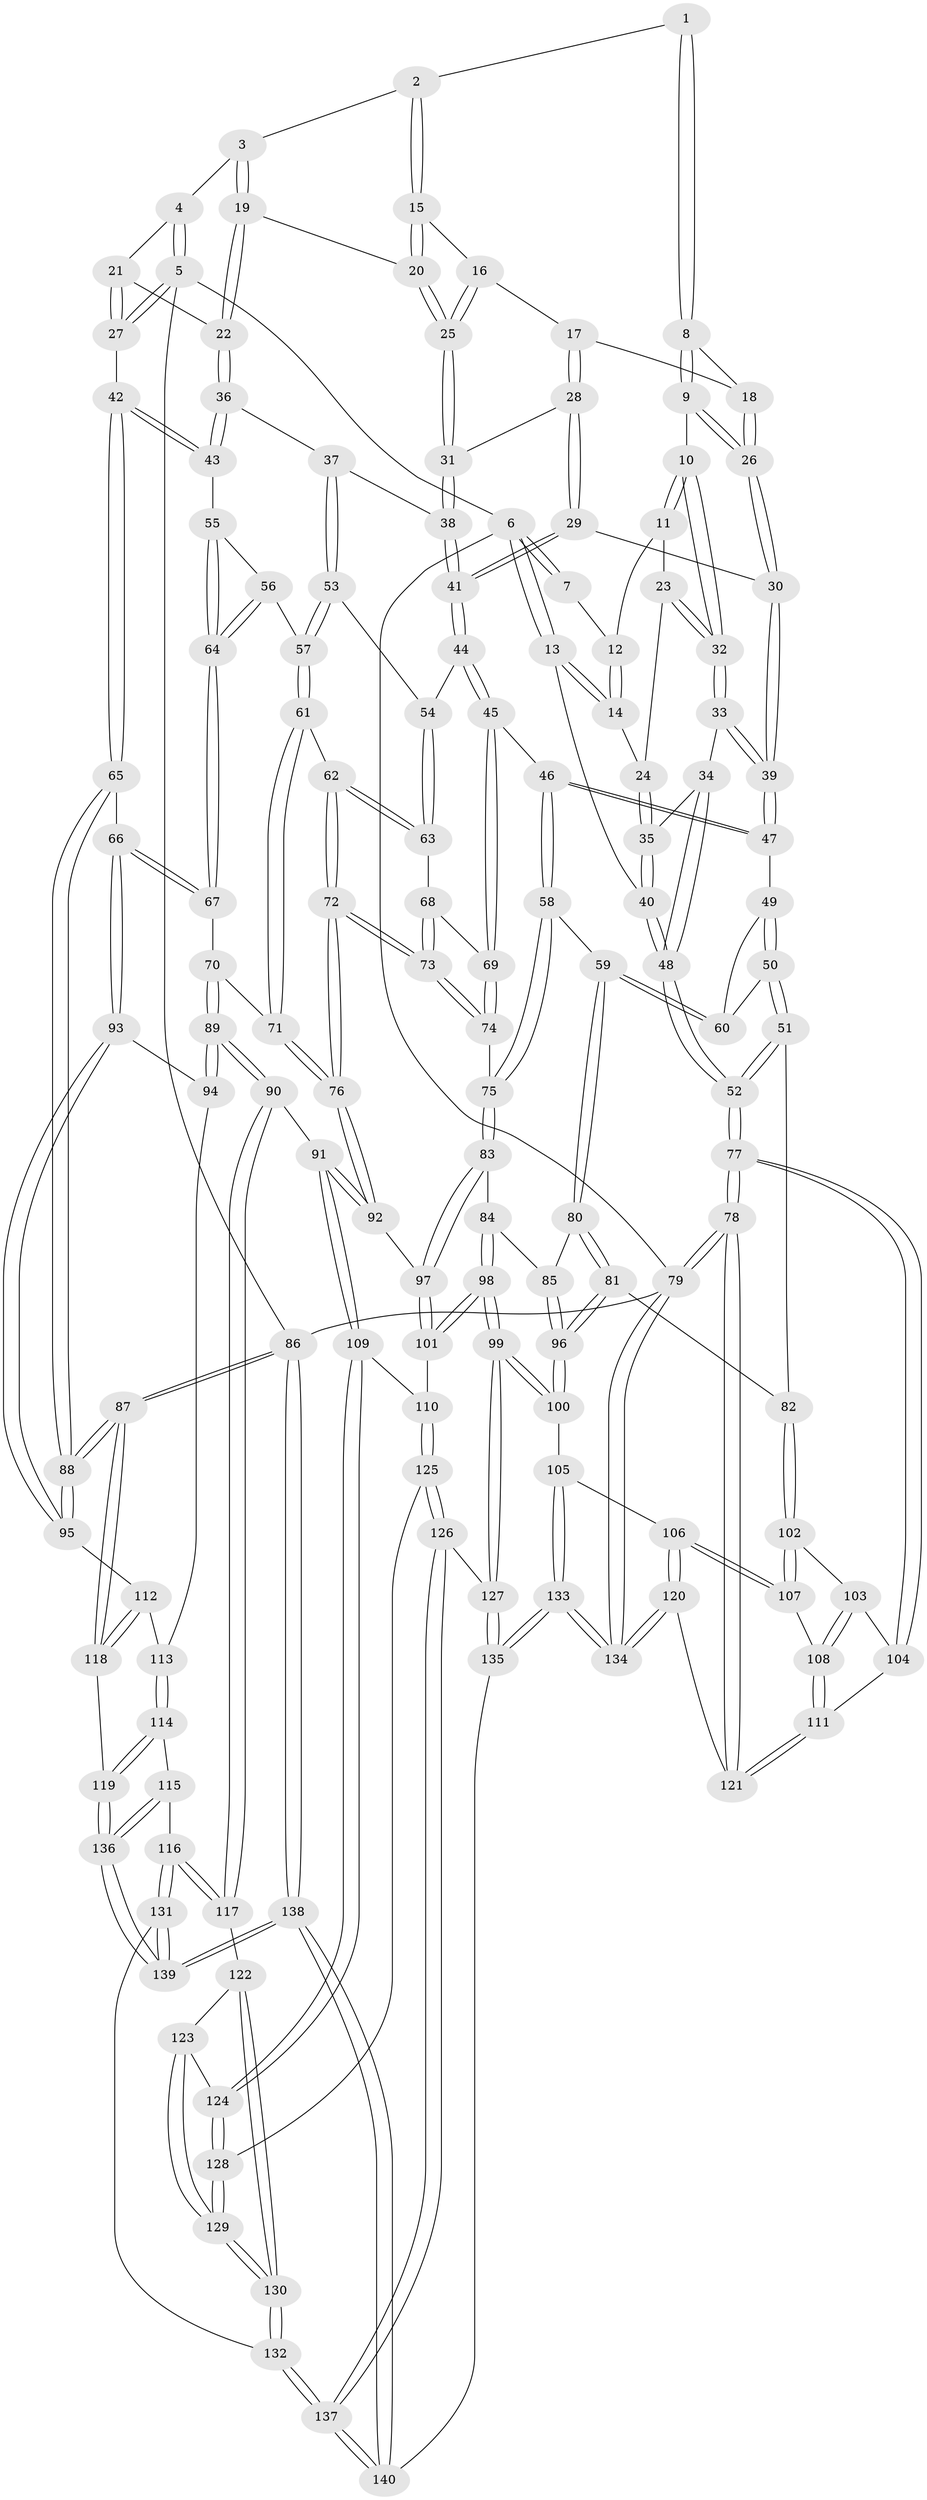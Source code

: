 // Generated by graph-tools (version 1.1) at 2025/11/02/27/25 16:11:54]
// undirected, 140 vertices, 347 edges
graph export_dot {
graph [start="1"]
  node [color=gray90,style=filled];
  1 [pos="+0.3751715905579368+0"];
  2 [pos="+0.5809053599131135+0"];
  3 [pos="+0.7625558514930518+0"];
  4 [pos="+0.863439429573428+0"];
  5 [pos="+1+0"];
  6 [pos="+0+0"];
  7 [pos="+0.14468668885594935+0"];
  8 [pos="+0.34346935246980365+0"];
  9 [pos="+0.29614351057742705+0.09144470499229217"];
  10 [pos="+0.259548839824493+0.09968649069501037"];
  11 [pos="+0.14171917246305887+0.031199615423485344"];
  12 [pos="+0.12787323196593095+0"];
  13 [pos="+0+0.12230242461801506"];
  14 [pos="+0+0.09215407254286953"];
  15 [pos="+0.5704994503993476+0"];
  16 [pos="+0.5586238604165789+0.002685374453569068"];
  17 [pos="+0.48948020569678796+0.09096431710751493"];
  18 [pos="+0.44087425549103115+0.08813391168186252"];
  19 [pos="+0.7289191966797107+0.1128899247391319"];
  20 [pos="+0.6862393395442732+0.11272243948787276"];
  21 [pos="+0.8327354195031214+0.10536161513852546"];
  22 [pos="+0.785778608543074+0.20442455557698797"];
  23 [pos="+0.10847758918433108+0.09460043997398443"];
  24 [pos="+0.06203499943608591+0.11208453889836724"];
  25 [pos="+0.6089343613333663+0.126928657324993"];
  26 [pos="+0.35835497926099363+0.17311254207794977"];
  27 [pos="+1+0.06510161544889291"];
  28 [pos="+0.4927488390985951+0.1723431698725659"];
  29 [pos="+0.3992026791852611+0.2294508741594147"];
  30 [pos="+0.3704776586231582+0.20588971887210558"];
  31 [pos="+0.5903259434177625+0.19978501157174108"];
  32 [pos="+0.17461308892040997+0.20576340385811032"];
  33 [pos="+0.16608044876501632+0.24525560541514235"];
  34 [pos="+0.12903534536851763+0.24814816216765376"];
  35 [pos="+0.07375723621200646+0.1890635222712194"];
  36 [pos="+0.7930582367143021+0.24419260258655148"];
  37 [pos="+0.6677199462091307+0.28172463709905676"];
  38 [pos="+0.6007618818990202+0.22024936368872455"];
  39 [pos="+0.19870066676059944+0.27842480938159786"];
  40 [pos="+0+0.16051728362996587"];
  41 [pos="+0.42472346743860856+0.32994185604847237"];
  42 [pos="+1+0.2564407742638433"];
  43 [pos="+0.8433900004430361+0.27042546140752877"];
  44 [pos="+0.42441842082746534+0.345418591606377"];
  45 [pos="+0.41158530278572436+0.3578428296191011"];
  46 [pos="+0.3827830096780284+0.3778308605619727"];
  47 [pos="+0.21276430255697712+0.3290181110455587"];
  48 [pos="+0+0.4238226070182665"];
  49 [pos="+0.20872091736679027+0.33862696851795215"];
  50 [pos="+0.0818778702976793+0.4563135049643844"];
  51 [pos="+0.007072029484162848+0.4947416945106552"];
  52 [pos="+0+0.440749082861551"];
  53 [pos="+0.6514522007333268+0.3168993682882446"];
  54 [pos="+0.46126234706133346+0.3600793844659038"];
  55 [pos="+0.8169134366423209+0.38701290849611086"];
  56 [pos="+0.6753436309396315+0.399164110508975"];
  57 [pos="+0.6509220505461988+0.3883272024354717"];
  58 [pos="+0.3355584171965765+0.49565964953297886"];
  59 [pos="+0.2890301412493739+0.5110351548823542"];
  60 [pos="+0.24808923536564506+0.4712684370843803"];
  61 [pos="+0.6392898650338585+0.4115648360197812"];
  62 [pos="+0.5570203822700017+0.43869469095235486"];
  63 [pos="+0.5215978705729164+0.42580935070608084"];
  64 [pos="+0.8065152426525748+0.4803772126466987"];
  65 [pos="+1+0.2791747142633108"];
  66 [pos="+0.8269009046880506+0.5189481941856288"];
  67 [pos="+0.8123982834466953+0.5096892611202501"];
  68 [pos="+0.510367672553501+0.45274913420080276"];
  69 [pos="+0.47430547495469955+0.5136059656898636"];
  70 [pos="+0.745822826792906+0.5324295502824727"];
  71 [pos="+0.6640663942370159+0.5290530120177583"];
  72 [pos="+0.5712649740923283+0.6019237953988165"];
  73 [pos="+0.560145829078035+0.600219849852033"];
  74 [pos="+0.4652381312772868+0.5897416232754346"];
  75 [pos="+0.4495354110152884+0.5936456626993641"];
  76 [pos="+0.5748130051286129+0.6035513112632974"];
  77 [pos="+0+0.7139095013024193"];
  78 [pos="+0+1"];
  79 [pos="+0+1"];
  80 [pos="+0.25915932686133986+0.5530697570214225"];
  81 [pos="+0.17482046991882133+0.5973971204276711"];
  82 [pos="+0.11889664715267691+0.5995794042604794"];
  83 [pos="+0.4420243468135996+0.6056106422043922"];
  84 [pos="+0.4136774441395283+0.635554595315417"];
  85 [pos="+0.31444809376639593+0.6445767395934653"];
  86 [pos="+1+1"];
  87 [pos="+1+0.7207495883686676"];
  88 [pos="+1+0.7128625795011412"];
  89 [pos="+0.7103440912773424+0.7289884450115859"];
  90 [pos="+0.6706887841125325+0.7441815386698601"];
  91 [pos="+0.6469464540660522+0.7344833944302102"];
  92 [pos="+0.6158987047206004+0.6940089260410257"];
  93 [pos="+0.8993308214160933+0.6361782654001737"];
  94 [pos="+0.7622521219522452+0.7232343304076126"];
  95 [pos="+1+0.673730795024269"];
  96 [pos="+0.27223718726754137+0.7196919496699484"];
  97 [pos="+0.4816134443505887+0.7322275443369504"];
  98 [pos="+0.37144485287959195+0.8033365639456634"];
  99 [pos="+0.3209664929475846+0.8326438903887609"];
  100 [pos="+0.279836494045738+0.8170094200183692"];
  101 [pos="+0.43118760392946276+0.8010641678897357"];
  102 [pos="+0.10814596374868149+0.6997213833075634"];
  103 [pos="+0+0.738909846880622"];
  104 [pos="+0+0.7422281678566057"];
  105 [pos="+0.25416985765287486+0.8210241987749818"];
  106 [pos="+0.22442048661630018+0.8207384205695231"];
  107 [pos="+0.15107425868480182+0.7846299551871946"];
  108 [pos="+0.10539470488519563+0.809249470126856"];
  109 [pos="+0.5378207866743969+0.819820563444024"];
  110 [pos="+0.4960237326818579+0.8246171835666347"];
  111 [pos="+0.06164889965794321+0.8384283541955082"];
  112 [pos="+0.8548485720231866+0.7901828191048573"];
  113 [pos="+0.8119039748301757+0.785113027294695"];
  114 [pos="+0.8213877440369958+0.8288290469422528"];
  115 [pos="+0.7594361216010244+0.8934280548331056"];
  116 [pos="+0.7449610186927363+0.8993409562405065"];
  117 [pos="+0.6851895160066047+0.8183944247446552"];
  118 [pos="+0.9246395264025791+0.8780631776562113"];
  119 [pos="+0.9197412574823295+0.882129051460616"];
  120 [pos="+0.10039821888084417+0.9746364098576437"];
  121 [pos="+0.06108236547914479+0.8394164252583001"];
  122 [pos="+0.655383927075113+0.8570055807888172"];
  123 [pos="+0.6180297934128081+0.8753520434179047"];
  124 [pos="+0.5565393399448136+0.868516824492318"];
  125 [pos="+0.49101206017248766+0.9126093274116303"];
  126 [pos="+0.46627062936196717+0.9397640574101007"];
  127 [pos="+0.3625369397667238+0.9644853200985131"];
  128 [pos="+0.5640167052453404+0.9211081591096587"];
  129 [pos="+0.568819332780784+0.9271149819169868"];
  130 [pos="+0.6049969954591471+1"];
  131 [pos="+0.7443866978868623+0.9149832589196444"];
  132 [pos="+0.6078195290818189+1"];
  133 [pos="+0.10535181790539411+1"];
  134 [pos="+0+1"];
  135 [pos="+0.32565596919072276+1"];
  136 [pos="+0.912285471727826+0.893912808139421"];
  137 [pos="+0.6047212557460595+1"];
  138 [pos="+0.9091273389447373+1"];
  139 [pos="+0.8656005941067461+1"];
  140 [pos="+0.6006706452112729+1"];
  1 -- 2;
  1 -- 8;
  1 -- 8;
  2 -- 3;
  2 -- 15;
  2 -- 15;
  3 -- 4;
  3 -- 19;
  3 -- 19;
  4 -- 5;
  4 -- 5;
  4 -- 21;
  5 -- 6;
  5 -- 27;
  5 -- 27;
  5 -- 86;
  6 -- 7;
  6 -- 7;
  6 -- 13;
  6 -- 13;
  6 -- 79;
  7 -- 12;
  8 -- 9;
  8 -- 9;
  8 -- 18;
  9 -- 10;
  9 -- 26;
  9 -- 26;
  10 -- 11;
  10 -- 11;
  10 -- 32;
  10 -- 32;
  11 -- 12;
  11 -- 23;
  12 -- 14;
  12 -- 14;
  13 -- 14;
  13 -- 14;
  13 -- 40;
  14 -- 24;
  15 -- 16;
  15 -- 20;
  15 -- 20;
  16 -- 17;
  16 -- 25;
  16 -- 25;
  17 -- 18;
  17 -- 28;
  17 -- 28;
  18 -- 26;
  18 -- 26;
  19 -- 20;
  19 -- 22;
  19 -- 22;
  20 -- 25;
  20 -- 25;
  21 -- 22;
  21 -- 27;
  21 -- 27;
  22 -- 36;
  22 -- 36;
  23 -- 24;
  23 -- 32;
  23 -- 32;
  24 -- 35;
  24 -- 35;
  25 -- 31;
  25 -- 31;
  26 -- 30;
  26 -- 30;
  27 -- 42;
  28 -- 29;
  28 -- 29;
  28 -- 31;
  29 -- 30;
  29 -- 41;
  29 -- 41;
  30 -- 39;
  30 -- 39;
  31 -- 38;
  31 -- 38;
  32 -- 33;
  32 -- 33;
  33 -- 34;
  33 -- 39;
  33 -- 39;
  34 -- 35;
  34 -- 48;
  34 -- 48;
  35 -- 40;
  35 -- 40;
  36 -- 37;
  36 -- 43;
  36 -- 43;
  37 -- 38;
  37 -- 53;
  37 -- 53;
  38 -- 41;
  38 -- 41;
  39 -- 47;
  39 -- 47;
  40 -- 48;
  40 -- 48;
  41 -- 44;
  41 -- 44;
  42 -- 43;
  42 -- 43;
  42 -- 65;
  42 -- 65;
  43 -- 55;
  44 -- 45;
  44 -- 45;
  44 -- 54;
  45 -- 46;
  45 -- 69;
  45 -- 69;
  46 -- 47;
  46 -- 47;
  46 -- 58;
  46 -- 58;
  47 -- 49;
  48 -- 52;
  48 -- 52;
  49 -- 50;
  49 -- 50;
  49 -- 60;
  50 -- 51;
  50 -- 51;
  50 -- 60;
  51 -- 52;
  51 -- 52;
  51 -- 82;
  52 -- 77;
  52 -- 77;
  53 -- 54;
  53 -- 57;
  53 -- 57;
  54 -- 63;
  54 -- 63;
  55 -- 56;
  55 -- 64;
  55 -- 64;
  56 -- 57;
  56 -- 64;
  56 -- 64;
  57 -- 61;
  57 -- 61;
  58 -- 59;
  58 -- 75;
  58 -- 75;
  59 -- 60;
  59 -- 60;
  59 -- 80;
  59 -- 80;
  61 -- 62;
  61 -- 71;
  61 -- 71;
  62 -- 63;
  62 -- 63;
  62 -- 72;
  62 -- 72;
  63 -- 68;
  64 -- 67;
  64 -- 67;
  65 -- 66;
  65 -- 88;
  65 -- 88;
  66 -- 67;
  66 -- 67;
  66 -- 93;
  66 -- 93;
  67 -- 70;
  68 -- 69;
  68 -- 73;
  68 -- 73;
  69 -- 74;
  69 -- 74;
  70 -- 71;
  70 -- 89;
  70 -- 89;
  71 -- 76;
  71 -- 76;
  72 -- 73;
  72 -- 73;
  72 -- 76;
  72 -- 76;
  73 -- 74;
  73 -- 74;
  74 -- 75;
  75 -- 83;
  75 -- 83;
  76 -- 92;
  76 -- 92;
  77 -- 78;
  77 -- 78;
  77 -- 104;
  77 -- 104;
  78 -- 79;
  78 -- 79;
  78 -- 121;
  78 -- 121;
  79 -- 134;
  79 -- 134;
  79 -- 86;
  80 -- 81;
  80 -- 81;
  80 -- 85;
  81 -- 82;
  81 -- 96;
  81 -- 96;
  82 -- 102;
  82 -- 102;
  83 -- 84;
  83 -- 97;
  83 -- 97;
  84 -- 85;
  84 -- 98;
  84 -- 98;
  85 -- 96;
  85 -- 96;
  86 -- 87;
  86 -- 87;
  86 -- 138;
  86 -- 138;
  87 -- 88;
  87 -- 88;
  87 -- 118;
  87 -- 118;
  88 -- 95;
  88 -- 95;
  89 -- 90;
  89 -- 90;
  89 -- 94;
  89 -- 94;
  90 -- 91;
  90 -- 117;
  90 -- 117;
  91 -- 92;
  91 -- 92;
  91 -- 109;
  91 -- 109;
  92 -- 97;
  93 -- 94;
  93 -- 95;
  93 -- 95;
  94 -- 113;
  95 -- 112;
  96 -- 100;
  96 -- 100;
  97 -- 101;
  97 -- 101;
  98 -- 99;
  98 -- 99;
  98 -- 101;
  98 -- 101;
  99 -- 100;
  99 -- 100;
  99 -- 127;
  99 -- 127;
  100 -- 105;
  101 -- 110;
  102 -- 103;
  102 -- 107;
  102 -- 107;
  103 -- 104;
  103 -- 108;
  103 -- 108;
  104 -- 111;
  105 -- 106;
  105 -- 133;
  105 -- 133;
  106 -- 107;
  106 -- 107;
  106 -- 120;
  106 -- 120;
  107 -- 108;
  108 -- 111;
  108 -- 111;
  109 -- 110;
  109 -- 124;
  109 -- 124;
  110 -- 125;
  110 -- 125;
  111 -- 121;
  111 -- 121;
  112 -- 113;
  112 -- 118;
  112 -- 118;
  113 -- 114;
  113 -- 114;
  114 -- 115;
  114 -- 119;
  114 -- 119;
  115 -- 116;
  115 -- 136;
  115 -- 136;
  116 -- 117;
  116 -- 117;
  116 -- 131;
  116 -- 131;
  117 -- 122;
  118 -- 119;
  119 -- 136;
  119 -- 136;
  120 -- 121;
  120 -- 134;
  120 -- 134;
  122 -- 123;
  122 -- 130;
  122 -- 130;
  123 -- 124;
  123 -- 129;
  123 -- 129;
  124 -- 128;
  124 -- 128;
  125 -- 126;
  125 -- 126;
  125 -- 128;
  126 -- 127;
  126 -- 137;
  126 -- 137;
  127 -- 135;
  127 -- 135;
  128 -- 129;
  128 -- 129;
  129 -- 130;
  129 -- 130;
  130 -- 132;
  130 -- 132;
  131 -- 132;
  131 -- 139;
  131 -- 139;
  132 -- 137;
  132 -- 137;
  133 -- 134;
  133 -- 134;
  133 -- 135;
  133 -- 135;
  135 -- 140;
  136 -- 139;
  136 -- 139;
  137 -- 140;
  137 -- 140;
  138 -- 139;
  138 -- 139;
  138 -- 140;
  138 -- 140;
}
